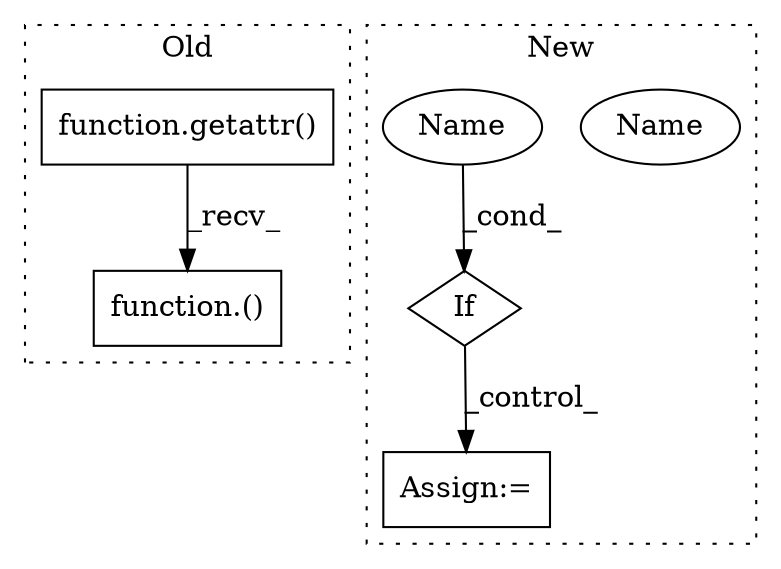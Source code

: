 digraph G {
subgraph cluster0 {
1 [label="function.()" a="75" s="3388,3421" l="29,9" shape="box"];
5 [label="function.getattr()" a="75" s="3388,3415" l="8,1" shape="box"];
label = "Old";
style="dotted";
}
subgraph cluster1 {
2 [label="If" a="96" s="4435" l="3" shape="diamond"];
3 [label="Assign:=" a="68" s="4468" l="3" shape="box"];
4 [label="Name" a="87" s="4438" l="4" shape="ellipse"];
6 [label="Name" a="87" s="4438" l="4" shape="ellipse"];
label = "New";
style="dotted";
}
2 -> 3 [label="_control_"];
5 -> 1 [label="_recv_"];
6 -> 2 [label="_cond_"];
}